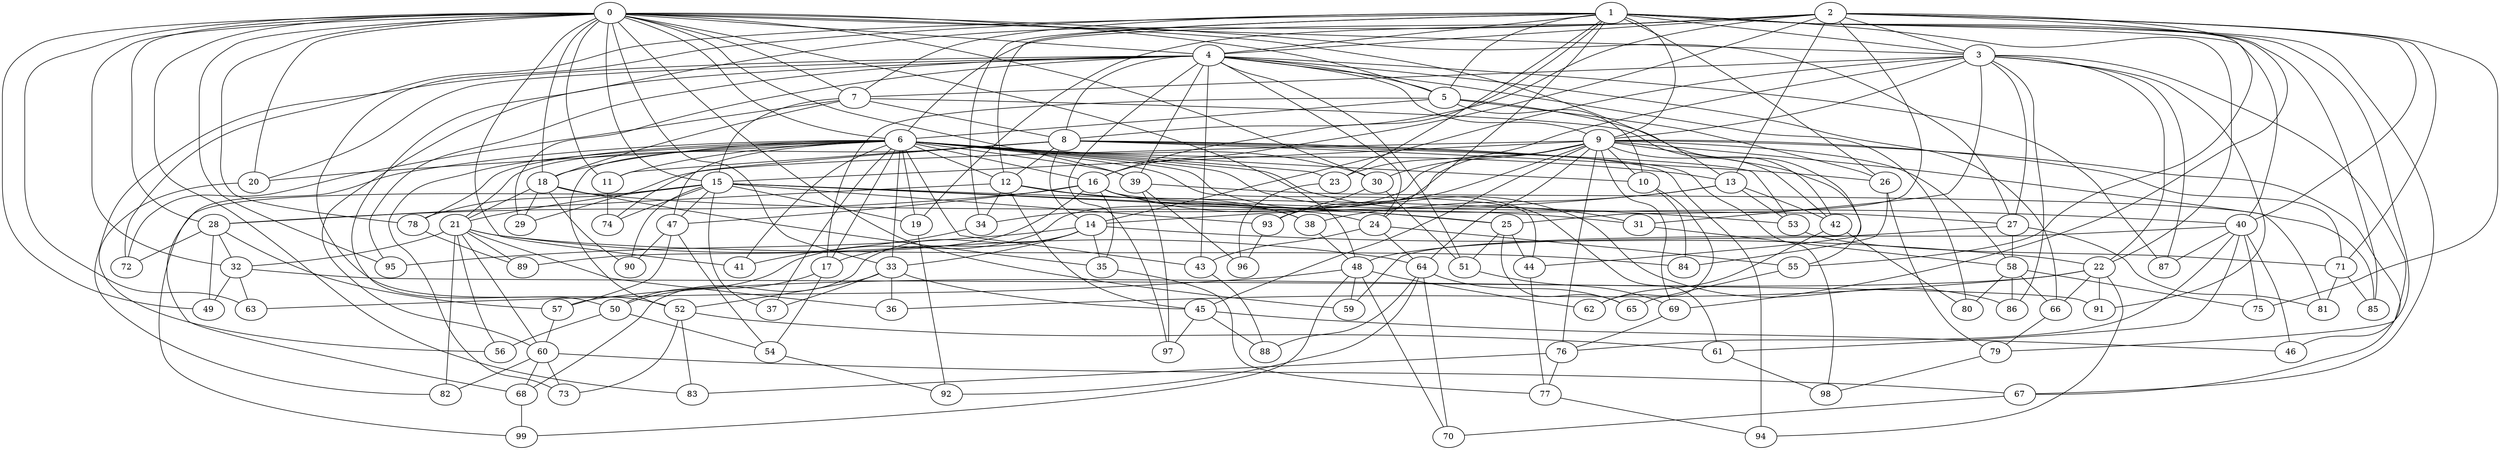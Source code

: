 strict graph "barabasi_albert_graph(100,3)" {
0;
1;
2;
3;
4;
5;
6;
7;
8;
9;
10;
11;
12;
13;
14;
15;
16;
17;
18;
19;
20;
21;
22;
23;
24;
25;
26;
27;
28;
29;
30;
31;
32;
33;
34;
35;
36;
37;
38;
39;
40;
41;
42;
43;
44;
45;
46;
47;
48;
49;
50;
51;
52;
53;
54;
55;
56;
57;
58;
59;
60;
61;
62;
63;
64;
65;
66;
67;
68;
69;
70;
71;
72;
73;
74;
75;
76;
77;
78;
79;
80;
81;
82;
83;
84;
85;
86;
87;
88;
89;
90;
91;
92;
93;
94;
95;
96;
97;
98;
99;
0 -- 3  [is_available=True, prob="0.597565964562"];
0 -- 4  [is_available=True, prob="0.171640277"];
0 -- 5  [is_available=True, prob="1.0"];
0 -- 6  [is_available=True, prob="0.746126612053"];
0 -- 7  [is_available=True, prob="0.289509686897"];
0 -- 11  [is_available=True, prob="1.0"];
0 -- 13  [is_available=True, prob="0.647873408462"];
0 -- 15  [is_available=True, prob="1.0"];
0 -- 18  [is_available=True, prob="1.0"];
0 -- 20  [is_available=True, prob="1.0"];
0 -- 27  [is_available=True, prob="0.994439569198"];
0 -- 28  [is_available=True, prob="0.591728213349"];
0 -- 30  [is_available=True, prob="0.763306921119"];
0 -- 32  [is_available=True, prob="0.0108356242304"];
0 -- 33  [is_available=True, prob="0.618121659543"];
0 -- 39  [is_available=True, prob="1.0"];
0 -- 41  [is_available=True, prob="1.0"];
0 -- 48  [is_available=True, prob="1.0"];
0 -- 49  [is_available=True, prob="0.813046199413"];
0 -- 59  [is_available=True, prob="1.0"];
0 -- 63  [is_available=True, prob="0.114213606105"];
0 -- 78  [is_available=True, prob="0.73324147034"];
0 -- 83  [is_available=True, prob="1.0"];
0 -- 95  [is_available=True, prob="0.997701386103"];
1 -- 34  [is_available=True, prob="0.859600831716"];
1 -- 3  [is_available=True, prob="1.0"];
1 -- 4  [is_available=True, prob="0.00514926932058"];
1 -- 5  [is_available=True, prob="0.00371486614824"];
1 -- 7  [is_available=True, prob="1.0"];
1 -- 40  [is_available=True, prob="0.967666932661"];
1 -- 9  [is_available=True, prob="0.729269230263"];
1 -- 12  [is_available=True, prob="0.232054319789"];
1 -- 79  [is_available=True, prob="0.319217925055"];
1 -- 16  [is_available=True, prob="0.85973899868"];
1 -- 72  [is_available=True, prob="0.913344700752"];
1 -- 67  [is_available=True, prob="0.958405304273"];
1 -- 52  [is_available=True, prob="0.251496116171"];
1 -- 85  [is_available=True, prob="1.0"];
1 -- 22  [is_available=True, prob="1.0"];
1 -- 23  [is_available=True, prob="0.9910410501"];
1 -- 24  [is_available=True, prob="0.132183688903"];
1 -- 26  [is_available=True, prob="0.145469553399"];
2 -- 3  [is_available=True, prob="0.567449438672"];
2 -- 4  [is_available=True, prob="0.191910251386"];
2 -- 69  [is_available=True, prob="1.0"];
2 -- 6  [is_available=True, prob="0.0506328718304"];
2 -- 71  [is_available=True, prob="0.560276299181"];
2 -- 8  [is_available=True, prob="0.192363692578"];
2 -- 75  [is_available=True, prob="0.601165889164"];
2 -- 13  [is_available=True, prob="0.150413097759"];
2 -- 16  [is_available=True, prob="1.0"];
2 -- 40  [is_available=True, prob="0.602871508257"];
2 -- 50  [is_available=True, prob="0.627968608172"];
2 -- 19  [is_available=True, prob="0.672111451724"];
2 -- 55  [is_available=True, prob="1.0"];
2 -- 25  [is_available=True, prob="0.749069984499"];
3 -- 91  [is_available=True, prob="0.658181142154"];
3 -- 86  [is_available=True, prob="1.0"];
3 -- 7  [is_available=True, prob="0.502348442909"];
3 -- 9  [is_available=True, prob="0.0179806106787"];
3 -- 87  [is_available=True, prob="0.946102997679"];
3 -- 14  [is_available=True, prob="0.592466436061"];
3 -- 46  [is_available=True, prob="0.844732765514"];
3 -- 22  [is_available=True, prob="0.189233775976"];
3 -- 23  [is_available=True, prob="0.428003690001"];
3 -- 27  [is_available=True, prob="0.866651623703"];
3 -- 31  [is_available=True, prob="0.661174176929"];
4 -- 97  [is_available=True, prob="0.364869154089"];
4 -- 5  [is_available=True, prob="0.239859729534"];
4 -- 39  [is_available=True, prob="0.552029798049"];
4 -- 8  [is_available=True, prob="1.0"];
4 -- 9  [is_available=True, prob="0.340776123138"];
4 -- 43  [is_available=True, prob="0.389684054864"];
4 -- 66  [is_available=True, prob="0.694413489299"];
4 -- 80  [is_available=True, prob="0.362908412168"];
4 -- 82  [is_available=True, prob="1.0"];
4 -- 51  [is_available=True, prob="1.0"];
4 -- 20  [is_available=True, prob="1.0"];
4 -- 87  [is_available=True, prob="1.0"];
4 -- 24  [is_available=True, prob="1.0"];
4 -- 60  [is_available=True, prob="0.682942876019"];
4 -- 29  [is_available=True, prob="0.32811951441"];
4 -- 95  [is_available=True, prob="0.875829947073"];
5 -- 6  [is_available=True, prob="1.0"];
5 -- 10  [is_available=True, prob="0.512846918143"];
5 -- 44  [is_available=True, prob="0.271944579258"];
5 -- 17  [is_available=True, prob="0.365559331943"];
5 -- 26  [is_available=True, prob="0.965186294025"];
6 -- 10  [is_available=True, prob="0.717766902244"];
6 -- 11  [is_available=True, prob="0.511212580548"];
6 -- 12  [is_available=True, prob="0.423320038109"];
6 -- 13  [is_available=True, prob="1.0"];
6 -- 16  [is_available=True, prob="0.209914317319"];
6 -- 17  [is_available=True, prob="1.0"];
6 -- 18  [is_available=True, prob="1.0"];
6 -- 19  [is_available=True, prob="0.920809795034"];
6 -- 20  [is_available=True, prob="0.240932347149"];
6 -- 23  [is_available=True, prob="1.0"];
6 -- 30  [is_available=True, prob="0.514461327949"];
6 -- 31  [is_available=True, prob="0.687480309005"];
6 -- 33  [is_available=True, prob="0.446432295033"];
6 -- 37  [is_available=True, prob="0.0965015160453"];
6 -- 39  [is_available=True, prob="1.0"];
6 -- 41  [is_available=True, prob="0.209831645283"];
6 -- 43  [is_available=True, prob="0.418625334842"];
6 -- 44  [is_available=True, prob="1.0"];
6 -- 47  [is_available=True, prob="0.782461258367"];
6 -- 52  [is_available=True, prob="1.0"];
6 -- 61  [is_available=True, prob="1.0"];
6 -- 68  [is_available=True, prob="0.421925365188"];
6 -- 73  [is_available=True, prob="1.0"];
6 -- 78  [is_available=True, prob="1.0"];
6 -- 86  [is_available=True, prob="1.0"];
7 -- 8  [is_available=True, prob="0.586427063762"];
7 -- 42  [is_available=True, prob="0.9927230856"];
7 -- 15  [is_available=True, prob="0.45297372625"];
7 -- 72  [is_available=True, prob="0.75649834536"];
7 -- 18  [is_available=True, prob="1.0"];
8 -- 74  [is_available=True, prob="1.0"];
8 -- 11  [is_available=True, prob="0.934690923913"];
8 -- 12  [is_available=True, prob="0.107562982057"];
8 -- 98  [is_available=True, prob="1.0"];
8 -- 14  [is_available=True, prob="0.0522842195869"];
8 -- 21  [is_available=True, prob="0.80527148511"];
8 -- 26  [is_available=True, prob="0.256363368839"];
8 -- 94  [is_available=True, prob="0.733351362098"];
8 -- 53  [is_available=True, prob="1.0"];
9 -- 64  [is_available=True, prob="1.0"];
9 -- 34  [is_available=True, prob="1.0"];
9 -- 69  [is_available=True, prob="0.142959684754"];
9 -- 71  [is_available=True, prob="0.839386169435"];
9 -- 10  [is_available=True, prob="0.948851682027"];
9 -- 67  [is_available=True, prob="0.280565184219"];
9 -- 76  [is_available=True, prob="1.0"];
9 -- 45  [is_available=True, prob="0.246798707676"];
9 -- 93  [is_available=True, prob="0.649903278538"];
9 -- 15  [is_available=True, prob="0.354566247277"];
9 -- 81  [is_available=True, prob="0.619281694145"];
9 -- 50  [is_available=True, prob="0.343395718654"];
9 -- 42  [is_available=True, prob="0.646260983659"];
9 -- 55  [is_available=True, prob="0.335051796031"];
9 -- 58  [is_available=True, prob="0.083653562107"];
9 -- 29  [is_available=True, prob="0.84013715872"];
9 -- 30  [is_available=True, prob="0.184718720856"];
10 -- 62  [is_available=True, prob="0.783328030895"];
10 -- 84  [is_available=True, prob="0.875923328732"];
11 -- 74  [is_available=True, prob="0.41753366278"];
12 -- 34  [is_available=True, prob="0.972734948389"];
12 -- 38  [is_available=True, prob="1.0"];
12 -- 45  [is_available=True, prob="0.147102264572"];
12 -- 40  [is_available=True, prob="0.664229233585"];
12 -- 28  [is_available=True, prob="0.328801622619"];
13 -- 38  [is_available=True, prob="0.498648268847"];
13 -- 42  [is_available=True, prob="1.0"];
13 -- 14  [is_available=True, prob="1.0"];
13 -- 53  [is_available=True, prob="1.0"];
14 -- 33  [is_available=True, prob="1.0"];
14 -- 68  [is_available=True, prob="0.588227191278"];
14 -- 17  [is_available=True, prob="0.532106035506"];
14 -- 35  [is_available=True, prob="1.0"];
14 -- 22  [is_available=True, prob="0.384773526505"];
14 -- 95  [is_available=True, prob="0.307344047742"];
15 -- 99  [is_available=True, prob="0.869913572153"];
15 -- 37  [is_available=True, prob="1.0"];
15 -- 74  [is_available=True, prob="0.178393047461"];
15 -- 78  [is_available=True, prob="0.230290683016"];
15 -- 47  [is_available=True, prob="0.678888870805"];
15 -- 19  [is_available=True, prob="0.914329399987"];
15 -- 21  [is_available=True, prob="0.480626389281"];
15 -- 24  [is_available=True, prob="0.744424416963"];
15 -- 25  [is_available=True, prob="1.0"];
15 -- 90  [is_available=True, prob="0.995437888238"];
15 -- 93  [is_available=True, prob="1.0"];
15 -- 53  [is_available=True, prob="0.0820423268897"];
16 -- 35  [is_available=True, prob="1.0"];
16 -- 38  [is_available=True, prob="0.836801364362"];
16 -- 47  [is_available=True, prob="0.349586773892"];
16 -- 89  [is_available=True, prob="0.703099249203"];
16 -- 25  [is_available=True, prob="0.261894042657"];
16 -- 27  [is_available=True, prob="0.637565032899"];
16 -- 28  [is_available=True, prob="0.431619625621"];
17 -- 54  [is_available=True, prob="0.65924083083"];
17 -- 50  [is_available=True, prob="0.151324264218"];
18 -- 35  [is_available=True, prob="1.0"];
18 -- 21  [is_available=True, prob="0.931067623865"];
18 -- 90  [is_available=True, prob="0.238693082979"];
18 -- 29  [is_available=True, prob="0.0983419239908"];
18 -- 31  [is_available=True, prob="1.0"];
19 -- 92  [is_available=True, prob="1.0"];
20 -- 56  [is_available=True, prob="0.82377513475"];
21 -- 32  [is_available=True, prob="0.78537451134"];
21 -- 64  [is_available=True, prob="0.0246004091662"];
21 -- 36  [is_available=True, prob="0.230178339627"];
21 -- 82  [is_available=True, prob="0.121513803444"];
21 -- 84  [is_available=True, prob="0.379248169481"];
21 -- 56  [is_available=True, prob="1.0"];
21 -- 89  [is_available=True, prob="0.131809652221"];
21 -- 60  [is_available=True, prob="0.159344831277"];
22 -- 66  [is_available=True, prob="0.557595083101"];
22 -- 36  [is_available=True, prob="0.515318584583"];
22 -- 57  [is_available=True, prob="0.53550484735"];
22 -- 91  [is_available=True, prob="0.519587088825"];
22 -- 94  [is_available=True, prob="0.214734786016"];
23 -- 96  [is_available=True, prob="0.511094271457"];
24 -- 64  [is_available=True, prob="1.0"];
24 -- 43  [is_available=True, prob="0.897878268644"];
24 -- 55  [is_available=True, prob="1.0"];
25 -- 65  [is_available=True, prob="1.0"];
25 -- 44  [is_available=True, prob="0.253043408153"];
25 -- 51  [is_available=True, prob="0.232114747303"];
26 -- 84  [is_available=True, prob="0.646340106465"];
26 -- 79  [is_available=True, prob="0.200620444463"];
27 -- 48  [is_available=True, prob="0.56626299893"];
27 -- 81  [is_available=True, prob="0.161890548774"];
27 -- 58  [is_available=True, prob="0.0517561844898"];
28 -- 32  [is_available=True, prob="0.983507011654"];
28 -- 72  [is_available=True, prob="1.0"];
28 -- 49  [is_available=True, prob="1.0"];
28 -- 57  [is_available=True, prob="0.724962919264"];
30 -- 51  [is_available=True, prob="0.192542587111"];
30 -- 93  [is_available=True, prob="1.0"];
31 -- 58  [is_available=True, prob="0.338817497261"];
32 -- 49  [is_available=True, prob="0.460968629169"];
32 -- 91  [is_available=True, prob="1.0"];
32 -- 63  [is_available=True, prob="0.62469960185"];
33 -- 36  [is_available=True, prob="1.0"];
33 -- 37  [is_available=True, prob="0.878509732095"];
33 -- 45  [is_available=True, prob="0.477559042265"];
33 -- 52  [is_available=True, prob="0.145081070656"];
34 -- 41  [is_available=True, prob="1.0"];
35 -- 77  [is_available=True, prob="0.0353191409527"];
38 -- 48  [is_available=True, prob="0.932048559629"];
39 -- 96  [is_available=True, prob="0.372390921873"];
39 -- 97  [is_available=True, prob="0.48680227996"];
39 -- 85  [is_available=True, prob="0.277824889394"];
40 -- 76  [is_available=True, prob="1.0"];
40 -- 75  [is_available=True, prob="0.482065743876"];
40 -- 46  [is_available=True, prob="0.737015139761"];
40 -- 87  [is_available=True, prob="1.0"];
40 -- 59  [is_available=True, prob="0.372714508456"];
40 -- 61  [is_available=True, prob="0.252260585288"];
42 -- 80  [is_available=True, prob="0.955731294367"];
42 -- 62  [is_available=True, prob="0.514943201774"];
43 -- 88  [is_available=True, prob="0.740190597121"];
44 -- 77  [is_available=True, prob="0.457335579269"];
45 -- 97  [is_available=True, prob="0.361138278601"];
45 -- 46  [is_available=True, prob="1.0"];
45 -- 88  [is_available=True, prob="0.322506179613"];
47 -- 54  [is_available=True, prob="0.272979334207"];
47 -- 57  [is_available=True, prob="0.538183066719"];
47 -- 90  [is_available=True, prob="0.432824947754"];
48 -- 70  [is_available=True, prob="0.178786167484"];
48 -- 99  [is_available=True, prob="1.0"];
48 -- 59  [is_available=True, prob="0.562092815029"];
48 -- 62  [is_available=True, prob="0.505842993964"];
48 -- 63  [is_available=True, prob="0.714485962074"];
50 -- 56  [is_available=True, prob="0.527959298989"];
50 -- 54  [is_available=True, prob="1.0"];
51 -- 69  [is_available=True, prob="0.31161644091"];
52 -- 73  [is_available=True, prob="0.800144178196"];
52 -- 83  [is_available=True, prob="0.0409448194044"];
52 -- 61  [is_available=True, prob="0.616034920326"];
53 -- 71  [is_available=True, prob="0.866633759488"];
54 -- 92  [is_available=True, prob="0.89120428829"];
55 -- 65  [is_available=True, prob="0.722977975132"];
57 -- 60  [is_available=True, prob="0.0259359616901"];
58 -- 66  [is_available=True, prob="0.437199076667"];
58 -- 75  [is_available=True, prob="1.0"];
58 -- 80  [is_available=True, prob="0.664934522928"];
58 -- 86  [is_available=True, prob="0.0579861148794"];
60 -- 67  [is_available=True, prob="0.71689203957"];
60 -- 68  [is_available=True, prob="0.0526493214964"];
60 -- 73  [is_available=True, prob="0.302791735361"];
60 -- 82  [is_available=True, prob="1.0"];
61 -- 98  [is_available=True, prob="0.521401812005"];
64 -- 65  [is_available=True, prob="1.0"];
64 -- 70  [is_available=True, prob="1.0"];
64 -- 88  [is_available=True, prob="0.17233118417"];
64 -- 92  [is_available=True, prob="0.780675261179"];
66 -- 79  [is_available=True, prob="0.85239684941"];
67 -- 70  [is_available=True, prob="1.0"];
68 -- 99  [is_available=True, prob="1.0"];
69 -- 76  [is_available=True, prob="0.574731806718"];
71 -- 85  [is_available=True, prob="0.539341104472"];
71 -- 81  [is_available=True, prob="0.263906143076"];
76 -- 83  [is_available=True, prob="0.653887781187"];
76 -- 77  [is_available=True, prob="0.717837791964"];
77 -- 94  [is_available=True, prob="1.0"];
78 -- 89  [is_available=True, prob="0.159931899075"];
79 -- 98  [is_available=True, prob="1.0"];
93 -- 96  [is_available=True, prob="0.335763809908"];
}
